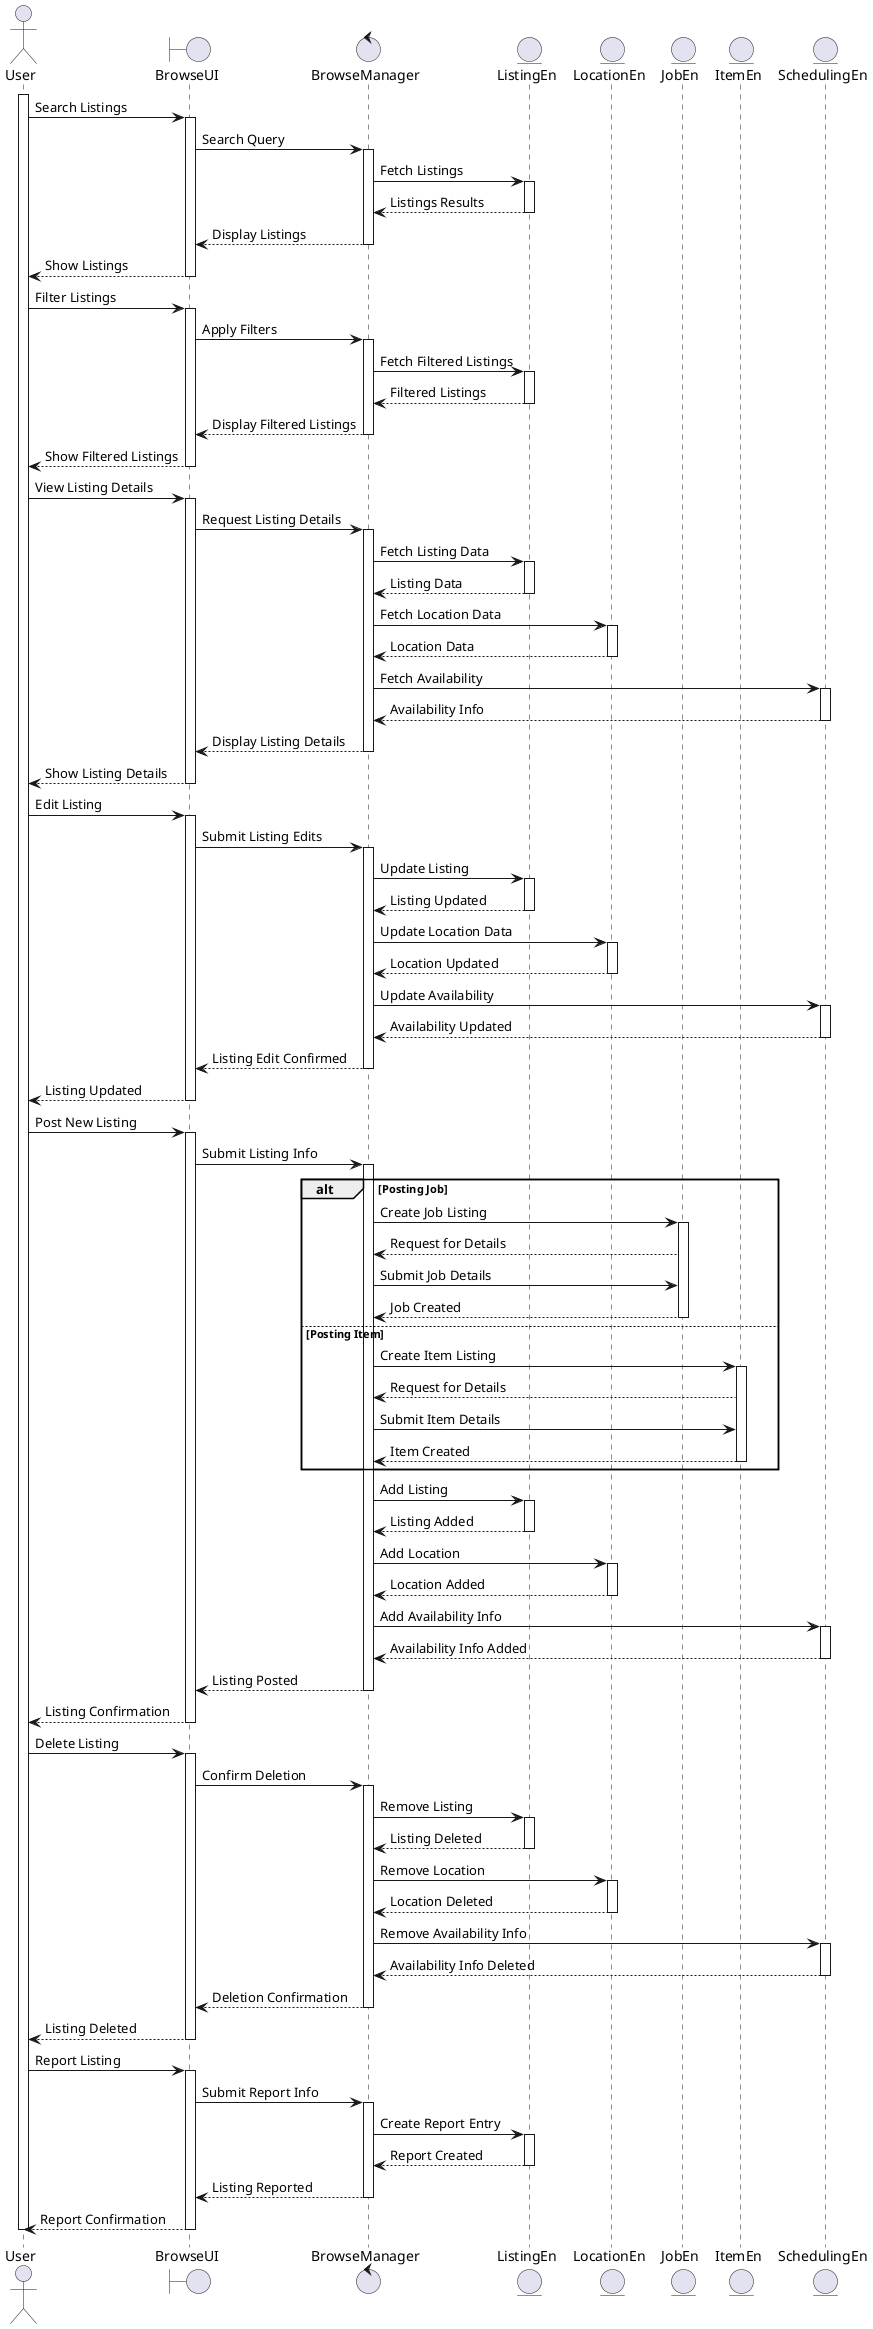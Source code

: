 @startuml
actor User as U
boundary BrowseUI as BUI
control BrowseManager as BM
entity ListingEn as L
entity LocationEn as Loc
entity JobEn as Job
entity ItemEn as Item
entity SchedulingEn as Sched

activate U

'User searching listings
U -> BUI : Search Listings
activate BUI
BUI -> BM : Search Query
activate BM
BM -> L : Fetch Listings
activate L
L --> BM : Listings Results
deactivate L
BM --> BUI : Display Listings
deactivate BM
BUI --> U : Show Listings
deactivate BUI

'User filtering listings
U -> BUI : Filter Listings
activate BUI
BUI -> BM : Apply Filters
activate BM
BM -> L : Fetch Filtered Listings
activate L
L --> BM : Filtered Listings
deactivate L
BM --> BUI : Display Filtered Listings
deactivate BM
BUI --> U : Show Filtered Listings
deactivate BUI

'User viewing a listing
U -> BUI : View Listing Details
activate BUI
BUI -> BM : Request Listing Details
activate BM
BM -> L : Fetch Listing Data
activate L
L --> BM : Listing Data
deactivate L
BM -> Loc : Fetch Location Data
activate Loc
Loc --> BM : Location Data
deactivate Loc
'Branching to fetch availability from Scheduling
BM -> Sched : Fetch Availability
activate Sched
Sched --> BM : Availability Info
deactivate Sched
BM --> BUI : Display Listing Details
deactivate BM
BUI --> U : Show Listing Details
deactivate BUI

'User editing a listing
U -> BUI : Edit Listing
activate BUI
BUI -> BM : Submit Listing Edits
activate BM
BM -> L : Update Listing
activate L
L --> BM : Listing Updated
deactivate L
BM -> Loc : Update Location Data
activate Loc
Loc --> BM : Location Updated
deactivate Loc
'Branching to fetch availability from Scheduling
BM -> Sched : Update Availability
activate Sched
Sched --> BM : Availability Updated
deactivate Sched
BM --> BUI : Listing Edit Confirmed
deactivate BM
BUI --> U : Listing Updated
deactivate BUI

'User posting a new listing (Job/Item)
U -> BUI : Post New Listing
activate BUI
BUI -> BM : Submit Listing Info
activate BM
alt Posting Job
    BM -> Job : Create Job Listing
    activate Job
    Job --> BM : Request for Details
    BM -> Job : Submit Job Details
    Job --> BM : Job Created
    deactivate Job
else Posting Item
    BM -> Item : Create Item Listing
    activate Item
    Item --> BM : Request for Details
    BM -> Item : Submit Item Details
    Item --> BM : Item Created
    deactivate Item
end
BM -> L : Add Listing
activate L
L --> BM : Listing Added
deactivate L
BM -> Loc : Add Location
activate Loc
Loc --> BM : Location Added
deactivate Loc
'Branching to fetch availability from Scheduling
BM -> Sched : Add Availability Info
activate Sched
Sched --> BM : Availability Info Added
deactivate Sched
BM --> BUI : Listing Posted
deactivate BM
BUI --> U : Listing Confirmation
deactivate BUI


'User deleting a listing
U -> BUI : Delete Listing
activate BUI
BUI -> BM : Confirm Deletion
activate BM
BM -> L : Remove Listing
activate L
L --> BM : Listing Deleted
deactivate L
BM -> Loc : Remove Location
activate Loc
Loc --> BM : Location Deleted
deactivate Loc
'Branching to fetch availability from Scheduling
BM -> Sched : Remove Availability Info
activate Sched
Sched --> BM : Availability Info Deleted
deactivate Sched
BM --> BUI : Deletion Confirmation
deactivate BM
BUI --> U : Listing Deleted
deactivate BUI

'User reporting a listing
U -> BUI : Report Listing
activate BUI
BUI -> BM : Submit Report Info
activate BM
BM -> L : Create Report Entry
activate L
L --> BM : Report Created
deactivate L
BM --> BUI : Listing Reported
deactivate BM
BUI --> U : Report Confirmation
deactivate BUI

deactivate U
@enduml
